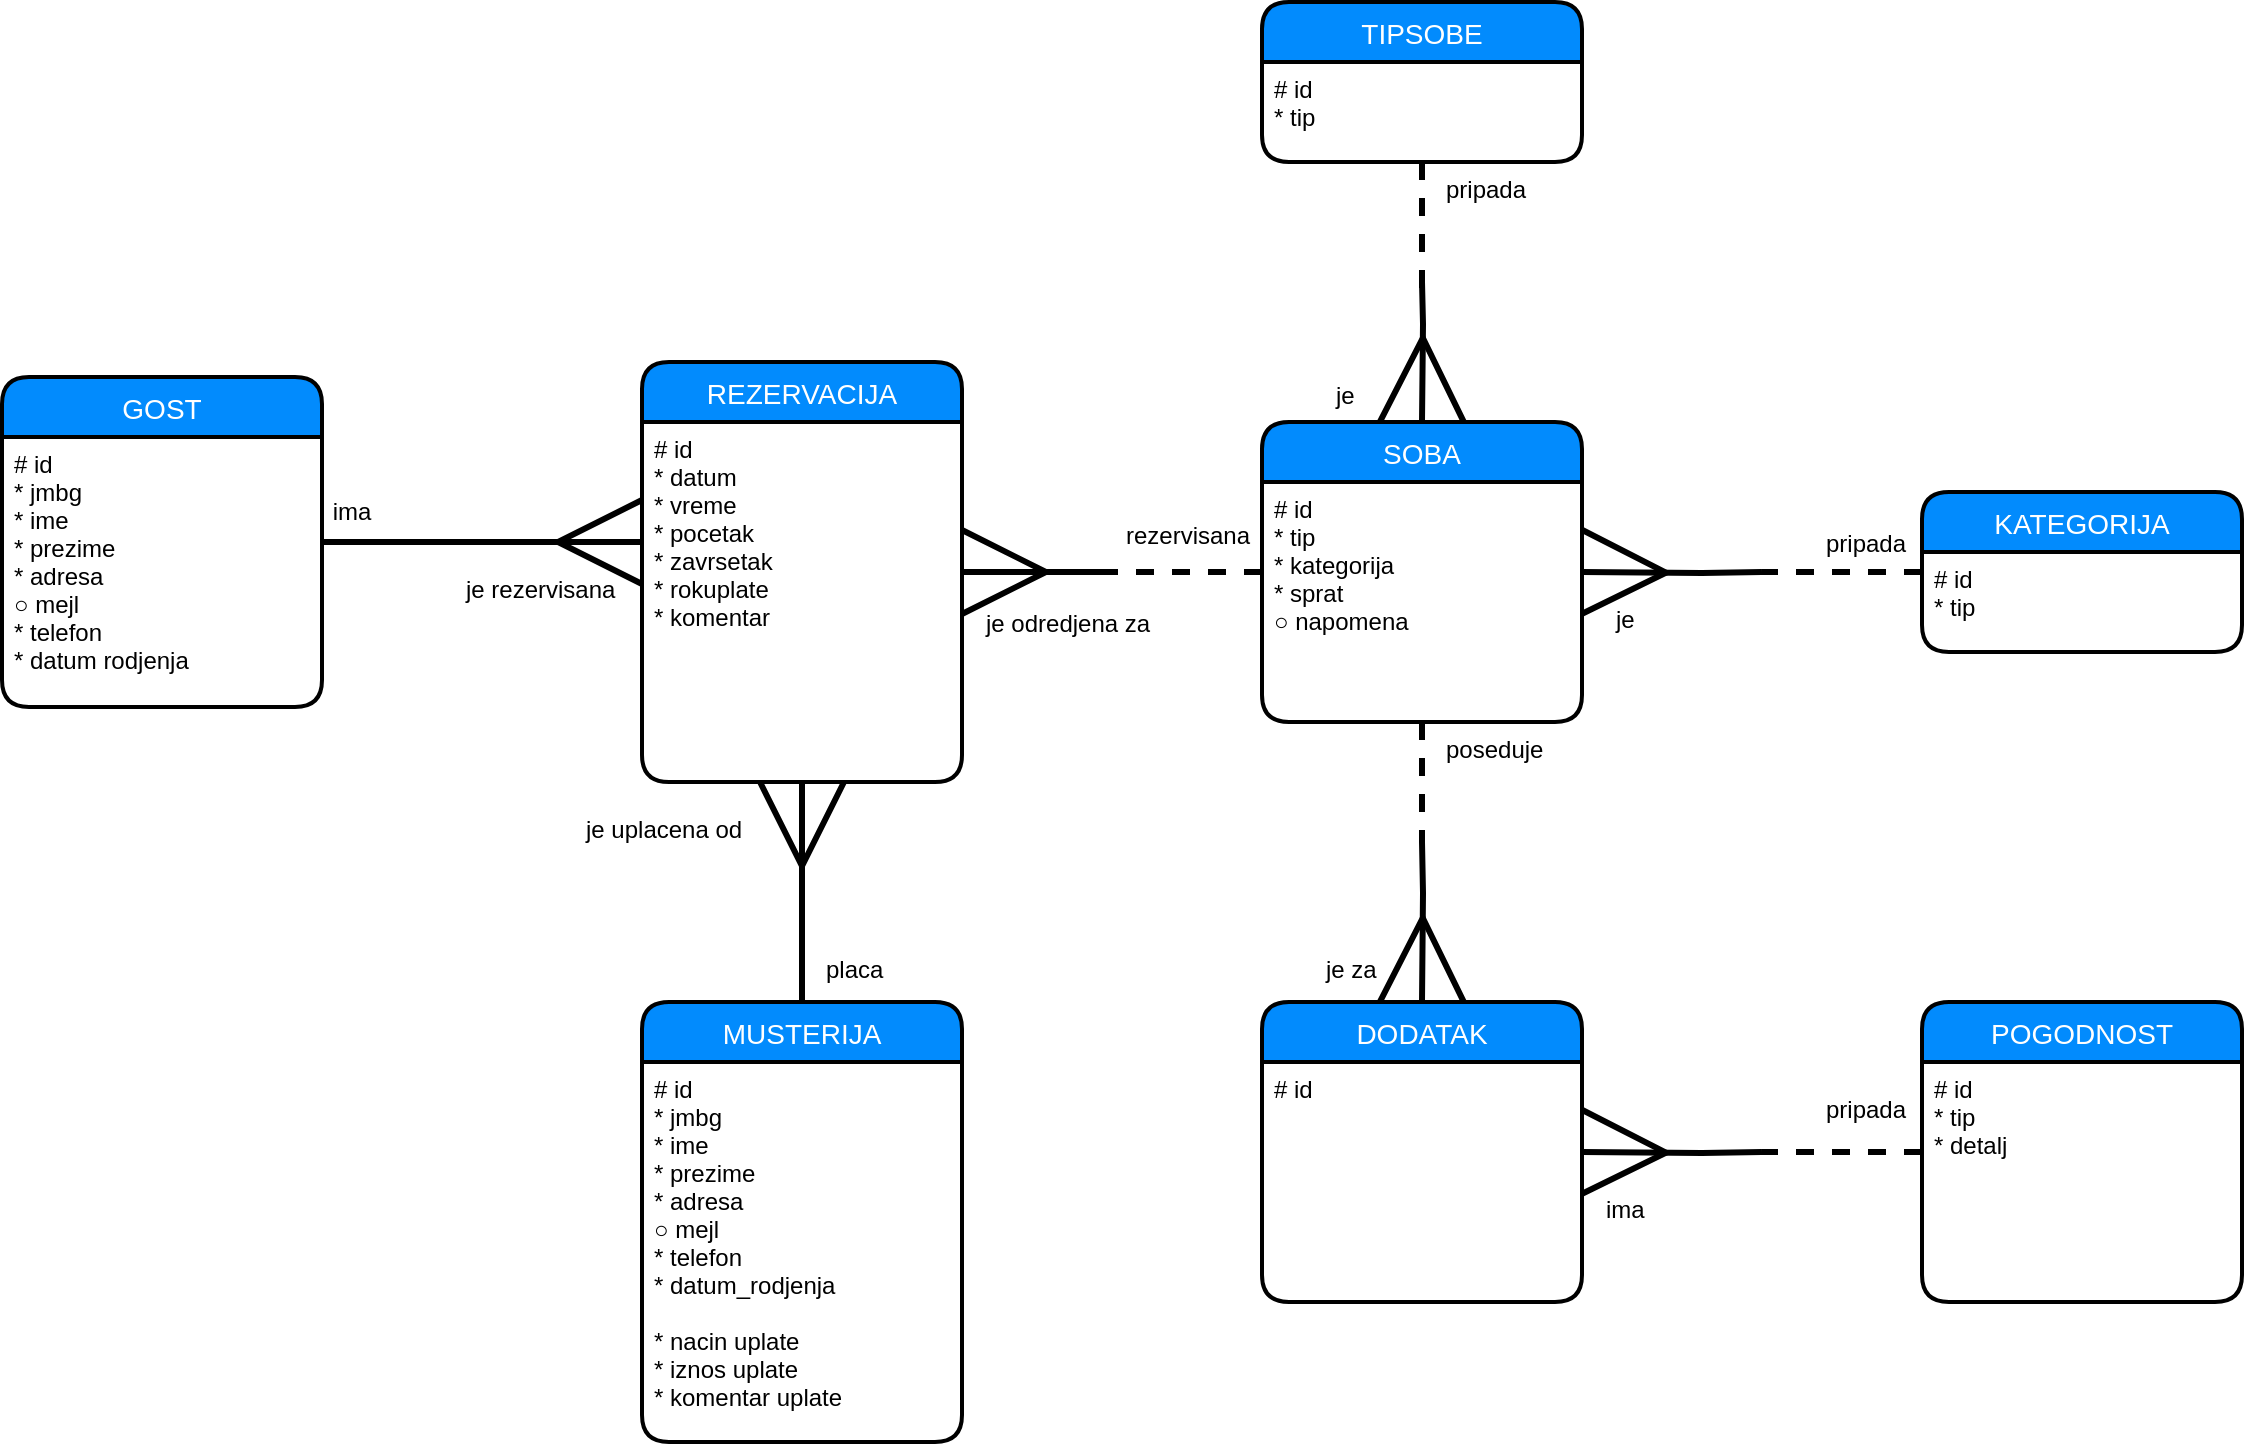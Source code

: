 <mxfile version="13.1.1" type="device"><diagram id="N1i-47K3Nv_V_qPSBVKC" name="Page-1"><mxGraphModel dx="2272" dy="1891" grid="1" gridSize="10" guides="1" tooltips="1" connect="1" arrows="1" fold="1" page="1" pageScale="1" pageWidth="850" pageHeight="1100" math="0" shadow="0"><root><mxCell id="0"/><mxCell id="1" parent="0"/><mxCell id="1yKAOsxujqE0B-REHoKv-37" style="edgeStyle=orthogonalEdgeStyle;rounded=0;orthogonalLoop=1;jettySize=auto;html=1;startSize=38;endArrow=none;endFill=0;endSize=38;strokeWidth=3;fontColor=#FFFFFF;dashed=1;" parent="1" source="1yKAOsxujqE0B-REHoKv-5" edge="1"><mxGeometry relative="1" as="geometry"><mxPoint x="170.0" y="65" as="targetPoint"/></mxGeometry></mxCell><mxCell id="1yKAOsxujqE0B-REHoKv-5" value="SOBA" style="swimlane;childLayout=stackLayout;horizontal=1;startSize=30;horizontalStack=0;rounded=1;fontSize=14;fontStyle=0;strokeWidth=2;resizeParent=0;resizeLast=1;shadow=0;dashed=0;align=center;fillColor=#028BFD;fontColor=#FFFFFF;" parent="1" vertex="1"><mxGeometry x="250" y="-10" width="160" height="150" as="geometry"/></mxCell><mxCell id="1yKAOsxujqE0B-REHoKv-6" value="# id&#xA;* tip&#xA;* kategorija&#xA;* sprat&#xA;○ napomena&#xA;" style="align=left;strokeColor=none;fillColor=none;spacingLeft=4;fontSize=12;verticalAlign=top;resizable=0;rotatable=0;part=1;" parent="1yKAOsxujqE0B-REHoKv-5" vertex="1"><mxGeometry y="30" width="160" height="120" as="geometry"/></mxCell><mxCell id="1yKAOsxujqE0B-REHoKv-7" value="TIPSOBE" style="swimlane;childLayout=stackLayout;horizontal=1;startSize=30;horizontalStack=0;rounded=1;fontSize=14;fontStyle=0;strokeWidth=2;resizeParent=0;resizeLast=1;shadow=0;dashed=0;align=center;fillColor=#028BFD;fontColor=#FFFFFF;" parent="1" vertex="1"><mxGeometry x="250" y="-220" width="160" height="80" as="geometry"/></mxCell><mxCell id="1yKAOsxujqE0B-REHoKv-8" value="# id&#xA;* tip&#xA;" style="align=left;strokeColor=none;fillColor=none;spacingLeft=4;fontSize=12;verticalAlign=top;resizable=0;rotatable=0;part=1;" parent="1yKAOsxujqE0B-REHoKv-7" vertex="1"><mxGeometry y="30" width="160" height="50" as="geometry"/></mxCell><mxCell id="1yKAOsxujqE0B-REHoKv-30" style="edgeStyle=orthogonalEdgeStyle;rounded=0;orthogonalLoop=1;jettySize=auto;html=1;entryX=0.5;entryY=0;entryDx=0;entryDy=0;startSize=38;endArrow=ERmany;endFill=0;endSize=38;strokeWidth=3;fontColor=#FFFFFF;" parent="1" target="1yKAOsxujqE0B-REHoKv-5" edge="1"><mxGeometry relative="1" as="geometry"><mxPoint x="330" y="-80" as="sourcePoint"/></mxGeometry></mxCell><mxCell id="1yKAOsxujqE0B-REHoKv-31" style="edgeStyle=orthogonalEdgeStyle;rounded=0;orthogonalLoop=1;jettySize=auto;html=1;startSize=38;endArrow=none;endFill=0;endSize=38;strokeWidth=3;fontColor=#FFFFFF;dashed=1;" parent="1" source="1yKAOsxujqE0B-REHoKv-8" edge="1"><mxGeometry relative="1" as="geometry"><mxPoint x="330" y="-70" as="targetPoint"/></mxGeometry></mxCell><mxCell id="1yKAOsxujqE0B-REHoKv-34" style="edgeStyle=orthogonalEdgeStyle;rounded=0;orthogonalLoop=1;jettySize=auto;html=1;entryX=1;entryY=0.5;entryDx=0;entryDy=0;startSize=38;endArrow=ERmany;endFill=0;endSize=38;strokeWidth=3;fontColor=#FFFFFF;" parent="1" target="1yKAOsxujqE0B-REHoKv-5" edge="1"><mxGeometry relative="1" as="geometry"><mxPoint x="500" y="65" as="sourcePoint"/></mxGeometry></mxCell><mxCell id="1yKAOsxujqE0B-REHoKv-35" style="edgeStyle=orthogonalEdgeStyle;rounded=0;orthogonalLoop=1;jettySize=auto;html=1;startSize=38;endArrow=none;endFill=0;endSize=38;strokeWidth=3;fontColor=#FFFFFF;dashed=1;" parent="1" source="1yKAOsxujqE0B-REHoKv-11" edge="1"><mxGeometry relative="1" as="geometry"><mxPoint x="500" y="65" as="targetPoint"/></mxGeometry></mxCell><mxCell id="1yKAOsxujqE0B-REHoKv-11" value="KATEGORIJA" style="swimlane;childLayout=stackLayout;horizontal=1;startSize=30;horizontalStack=0;rounded=1;fontSize=14;fontStyle=0;strokeWidth=2;resizeParent=0;resizeLast=1;shadow=0;dashed=0;align=center;fillColor=#028BFD;fontColor=#FFFFFF;" parent="1" vertex="1"><mxGeometry x="580" y="25" width="160" height="80" as="geometry"/></mxCell><mxCell id="1yKAOsxujqE0B-REHoKv-12" value="# id&#xA;* tip&#xA;" style="align=left;strokeColor=none;fillColor=none;spacingLeft=4;fontSize=12;verticalAlign=top;resizable=0;rotatable=0;part=1;" parent="1yKAOsxujqE0B-REHoKv-11" vertex="1"><mxGeometry y="30" width="160" height="50" as="geometry"/></mxCell><mxCell id="1yKAOsxujqE0B-REHoKv-36" style="edgeStyle=orthogonalEdgeStyle;rounded=0;orthogonalLoop=1;jettySize=auto;html=1;startSize=38;endArrow=none;endFill=0;endSize=38;strokeWidth=3;fontColor=#FFFFFF;startArrow=ERmany;startFill=0;" parent="1" source="1yKAOsxujqE0B-REHoKv-16" edge="1"><mxGeometry relative="1" as="geometry"><mxPoint x="170" y="65" as="targetPoint"/></mxGeometry></mxCell><mxCell id="1yKAOsxujqE0B-REHoKv-42" style="edgeStyle=orthogonalEdgeStyle;rounded=0;orthogonalLoop=1;jettySize=auto;html=1;startArrow=none;startFill=0;startSize=38;endArrow=ERmany;endFill=0;endSize=38;strokeWidth=3;fontColor=#FFFFFF;entryX=0.5;entryY=1;entryDx=0;entryDy=0;" parent="1" target="1yKAOsxujqE0B-REHoKv-17" edge="1"><mxGeometry relative="1" as="geometry"><mxPoint x="20" y="150" as="targetPoint"/><mxPoint x="20" y="230" as="sourcePoint"/></mxGeometry></mxCell><mxCell id="1yKAOsxujqE0B-REHoKv-22" value="DODATAK" style="swimlane;childLayout=stackLayout;horizontal=1;startSize=30;horizontalStack=0;rounded=1;fontSize=14;fontStyle=0;strokeWidth=2;resizeParent=0;resizeLast=1;shadow=0;dashed=0;align=center;fillColor=#028BFD;fontColor=#FFFFFF;" parent="1" vertex="1"><mxGeometry x="250" y="280" width="160" height="150" as="geometry"/></mxCell><mxCell id="1yKAOsxujqE0B-REHoKv-23" value="# id" style="align=left;strokeColor=none;fillColor=none;spacingLeft=4;fontSize=12;verticalAlign=top;resizable=0;rotatable=0;part=1;" parent="1yKAOsxujqE0B-REHoKv-22" vertex="1"><mxGeometry y="30" width="160" height="120" as="geometry"/></mxCell><mxCell id="1yKAOsxujqE0B-REHoKv-44" style="edgeStyle=orthogonalEdgeStyle;rounded=0;orthogonalLoop=1;jettySize=auto;html=1;entryX=0.5;entryY=0;entryDx=0;entryDy=0;startArrow=none;startFill=0;startSize=38;endArrow=ERmany;endFill=0;endSize=38;strokeWidth=3;fontColor=#FFFFFF;" parent="1" target="1yKAOsxujqE0B-REHoKv-22" edge="1"><mxGeometry relative="1" as="geometry"><mxPoint x="330" y="200" as="sourcePoint"/></mxGeometry></mxCell><mxCell id="1yKAOsxujqE0B-REHoKv-45" style="edgeStyle=orthogonalEdgeStyle;rounded=0;orthogonalLoop=1;jettySize=auto;html=1;startArrow=none;startFill=0;startSize=38;endArrow=none;endFill=0;endSize=38;strokeWidth=3;fontColor=#FFFFFF;dashed=1;" parent="1" source="1yKAOsxujqE0B-REHoKv-6" edge="1"><mxGeometry relative="1" as="geometry"><mxPoint x="330" y="200" as="targetPoint"/></mxGeometry></mxCell><mxCell id="1yKAOsxujqE0B-REHoKv-58" style="edgeStyle=orthogonalEdgeStyle;rounded=0;orthogonalLoop=1;jettySize=auto;html=1;entryX=1;entryY=0.375;entryDx=0;entryDy=0;entryPerimeter=0;startArrow=none;startFill=0;startSize=38;endArrow=ERmany;endFill=0;endSize=38;strokeWidth=3;fontColor=#FFFFFF;" parent="1" target="1yKAOsxujqE0B-REHoKv-23" edge="1"><mxGeometry relative="1" as="geometry"><mxPoint x="500" y="355" as="sourcePoint"/></mxGeometry></mxCell><mxCell id="1yKAOsxujqE0B-REHoKv-59" style="edgeStyle=orthogonalEdgeStyle;rounded=0;orthogonalLoop=1;jettySize=auto;html=1;startArrow=none;startFill=0;startSize=38;endArrow=none;endFill=0;endSize=38;strokeWidth=3;fontColor=#FFFFFF;dashed=1;" parent="1" source="1yKAOsxujqE0B-REHoKv-50" edge="1"><mxGeometry relative="1" as="geometry"><mxPoint x="500" y="355" as="targetPoint"/></mxGeometry></mxCell><mxCell id="1yKAOsxujqE0B-REHoKv-50" value="POGODNOST" style="swimlane;childLayout=stackLayout;horizontal=1;startSize=30;horizontalStack=0;rounded=1;fontSize=14;fontStyle=0;strokeWidth=2;resizeParent=0;resizeLast=1;shadow=0;dashed=0;align=center;fillColor=#028BFD;fontColor=#FFFFFF;" parent="1" vertex="1"><mxGeometry x="580" y="280" width="160" height="150" as="geometry"/></mxCell><mxCell id="1yKAOsxujqE0B-REHoKv-51" value="# id&#xA;* tip&#xA;* detalj&#xA;&#xA;" style="align=left;strokeColor=none;fillColor=none;spacingLeft=4;fontSize=12;verticalAlign=top;resizable=0;rotatable=0;part=1;" parent="1yKAOsxujqE0B-REHoKv-50" vertex="1"><mxGeometry y="30" width="160" height="120" as="geometry"/></mxCell><mxCell id="1yKAOsxujqE0B-REHoKv-65" value="&lt;font color=&quot;#00000000&quot;&gt;ima&lt;/font&gt;" style="text;html=1;strokeColor=none;fillColor=none;align=center;verticalAlign=middle;whiteSpace=wrap;rounded=0;fontColor=#FFFFFF;" parent="1" vertex="1"><mxGeometry x="-220" y="25" width="30" height="20" as="geometry"/></mxCell><mxCell id="1yKAOsxujqE0B-REHoKv-66" value="&lt;font color=&quot;#00000000&quot;&gt;je rezervisana&lt;br&gt;&lt;/font&gt;" style="text;whiteSpace=wrap;html=1;fontColor=#FFFFFF;" parent="1" vertex="1"><mxGeometry x="-150" y="60" width="80" height="30" as="geometry"/></mxCell><mxCell id="1yKAOsxujqE0B-REHoKv-68" value="&lt;font color=&quot;#00000000&quot;&gt;placa&lt;/font&gt;" style="text;whiteSpace=wrap;html=1;fontColor=#FFFFFF;" parent="1" vertex="1"><mxGeometry x="30" y="250" width="40" height="27" as="geometry"/></mxCell><mxCell id="1yKAOsxujqE0B-REHoKv-69" value="&lt;font color=&quot;#00000000&quot;&gt;je uplacena od&lt;/font&gt;" style="text;whiteSpace=wrap;html=1;fontColor=#FFFFFF;" parent="1" vertex="1"><mxGeometry x="-90" y="180" width="90" height="30" as="geometry"/></mxCell><mxCell id="1yKAOsxujqE0B-REHoKv-71" value="&lt;font color=&quot;#00000000&quot;&gt;rezervisana&lt;/font&gt;" style="text;whiteSpace=wrap;html=1;fontColor=#FFFFFF;" parent="1" vertex="1"><mxGeometry x="180" y="33" width="70" height="27" as="geometry"/></mxCell><mxCell id="1yKAOsxujqE0B-REHoKv-72" value="&lt;font color=&quot;#00000000&quot;&gt;je odredjena za&lt;br&gt;&lt;/font&gt;" style="text;whiteSpace=wrap;html=1;fontColor=#FFFFFF;" parent="1" vertex="1"><mxGeometry x="110" y="76.5" width="90" height="27" as="geometry"/></mxCell><mxCell id="1yKAOsxujqE0B-REHoKv-73" value="&lt;font color=&quot;#00000000&quot;&gt;poseduje&lt;/font&gt;" style="text;whiteSpace=wrap;html=1;fontColor=#FFFFFF;" parent="1" vertex="1"><mxGeometry x="340" y="140" width="70" height="27" as="geometry"/></mxCell><mxCell id="1yKAOsxujqE0B-REHoKv-76" value="&lt;font color=&quot;#00000000&quot;&gt;je za&lt;br&gt;&lt;/font&gt;" style="text;whiteSpace=wrap;html=1;fontColor=#FFFFFF;" parent="1" vertex="1"><mxGeometry x="280" y="250" width="30" height="27" as="geometry"/></mxCell><mxCell id="1yKAOsxujqE0B-REHoKv-77" value="&lt;font color=&quot;#00000000&quot;&gt;ima&lt;/font&gt;" style="text;whiteSpace=wrap;html=1;fontColor=#FFFFFF;" parent="1" vertex="1"><mxGeometry x="420" y="370" width="40" height="27" as="geometry"/></mxCell><mxCell id="1yKAOsxujqE0B-REHoKv-78" value="&lt;font color=&quot;#00000000&quot;&gt;pripada&lt;/font&gt;" style="text;whiteSpace=wrap;html=1;fontColor=#FFFFFF;" parent="1" vertex="1"><mxGeometry x="530" y="320" width="40" height="27" as="geometry"/></mxCell><mxCell id="1yKAOsxujqE0B-REHoKv-79" value="&lt;font color=&quot;#00000000&quot;&gt;pripada&lt;/font&gt;" style="text;whiteSpace=wrap;html=1;fontColor=#FFFFFF;" parent="1" vertex="1"><mxGeometry x="530" y="36.5" width="50" height="27" as="geometry"/></mxCell><mxCell id="1yKAOsxujqE0B-REHoKv-80" value="&lt;font color=&quot;#00000000&quot;&gt;je&lt;/font&gt;" style="text;whiteSpace=wrap;html=1;fontColor=#FFFFFF;" parent="1" vertex="1"><mxGeometry x="425" y="75" width="50" height="27" as="geometry"/></mxCell><mxCell id="1yKAOsxujqE0B-REHoKv-81" value="&lt;font color=&quot;#00000000&quot;&gt;je&lt;/font&gt;" style="text;whiteSpace=wrap;html=1;fontColor=#FFFFFF;" parent="1" vertex="1"><mxGeometry x="285" y="-37" width="20" height="27" as="geometry"/></mxCell><mxCell id="1yKAOsxujqE0B-REHoKv-82" value="&lt;font color=&quot;#00000000&quot;&gt;pripada&lt;/font&gt;" style="text;whiteSpace=wrap;html=1;fontColor=#FFFFFF;" parent="1" vertex="1"><mxGeometry x="340" y="-140" width="80" height="27" as="geometry"/></mxCell><mxCell id="1yKAOsxujqE0B-REHoKv-16" value="REZERVACIJA" style="swimlane;childLayout=stackLayout;horizontal=1;startSize=30;horizontalStack=0;rounded=1;fontSize=14;fontStyle=0;strokeWidth=2;resizeParent=0;resizeLast=1;shadow=0;dashed=0;align=center;fillColor=#028BFD;fontColor=#FFFFFF;" parent="1" vertex="1"><mxGeometry x="-60" y="-40" width="160" height="210" as="geometry"/></mxCell><mxCell id="1yKAOsxujqE0B-REHoKv-17" value="# id&#xA;* datum&#xA;* vreme&#xA;* pocetak&#xA;* zavrsetak&#xA;* rokuplate&#xA;* komentar&#xA;&#xA;" style="align=left;strokeColor=none;fillColor=none;spacingLeft=4;fontSize=12;verticalAlign=top;resizable=0;rotatable=0;part=1;" parent="1yKAOsxujqE0B-REHoKv-16" vertex="1"><mxGeometry y="30" width="160" height="180" as="geometry"/></mxCell><mxCell id="dCE8BZ0g_W73L0imwShd-1" style="edgeStyle=orthogonalEdgeStyle;rounded=0;orthogonalLoop=1;jettySize=auto;html=1;strokeWidth=3;endSize=38;startSize=38;endArrow=ERmany;endFill=0;" parent="1" source="1yKAOsxujqE0B-REHoKv-1" edge="1"><mxGeometry relative="1" as="geometry"><mxPoint x="-60" y="50" as="targetPoint"/></mxGeometry></mxCell><mxCell id="OXD2mUHx4IGkF8S1N8ye-1" style="edgeStyle=orthogonalEdgeStyle;rounded=0;orthogonalLoop=1;jettySize=auto;html=1;endArrow=none;endFill=0;strokeWidth=3;" edge="1" parent="1" source="1yKAOsxujqE0B-REHoKv-18"><mxGeometry relative="1" as="geometry"><mxPoint x="20" y="230" as="targetPoint"/></mxGeometry></mxCell><mxCell id="1yKAOsxujqE0B-REHoKv-18" value="MUSTERIJA" style="swimlane;childLayout=stackLayout;horizontal=1;startSize=30;horizontalStack=0;rounded=1;fontSize=14;fontStyle=0;strokeWidth=2;resizeParent=0;resizeLast=1;shadow=0;dashed=0;align=center;fillColor=#028BFD;fontColor=#FFFFFF;" parent="1" vertex="1"><mxGeometry x="-60" y="280" width="160" height="220" as="geometry"/></mxCell><mxCell id="1yKAOsxujqE0B-REHoKv-19" value="# id&#xA;* jmbg&#xA;* ime&#xA;* prezime&#xA;* adresa&#xA;○ mejl&#xA;* telefon&#xA;* datum_rodjenja&#xA;&#xA;* nacin uplate&#xA;* iznos uplate&#xA;* komentar uplate" style="align=left;strokeColor=none;fillColor=none;spacingLeft=4;fontSize=12;verticalAlign=top;resizable=0;rotatable=0;part=1;" parent="1yKAOsxujqE0B-REHoKv-18" vertex="1"><mxGeometry y="30" width="160" height="190" as="geometry"/></mxCell><mxCell id="1yKAOsxujqE0B-REHoKv-1" value="GOST" style="swimlane;childLayout=stackLayout;horizontal=1;startSize=30;horizontalStack=0;rounded=1;fontSize=14;fontStyle=0;strokeWidth=2;resizeParent=0;resizeLast=1;shadow=0;dashed=0;align=center;fillColor=#028BFD;fontColor=#FFFFFF;" parent="1" vertex="1"><mxGeometry x="-380" y="-32.5" width="160" height="165" as="geometry"/></mxCell><mxCell id="1yKAOsxujqE0B-REHoKv-2" value="# id&#xA;* jmbg&#xA;* ime&#xA;* prezime&#xA;* adresa&#xA;○ mejl&#xA;* telefon&#xA;* datum rodjenja&#xA;" style="align=left;strokeColor=none;fillColor=none;spacingLeft=4;fontSize=12;verticalAlign=top;resizable=0;rotatable=0;part=1;" parent="1yKAOsxujqE0B-REHoKv-1" vertex="1"><mxGeometry y="30" width="160" height="135" as="geometry"/></mxCell></root></mxGraphModel></diagram></mxfile>